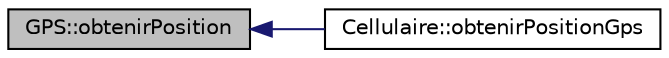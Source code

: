 digraph "GPS::obtenirPosition"
{
  bgcolor="transparent";
  edge [fontname="Helvetica",fontsize="10",labelfontname="Helvetica",labelfontsize="10"];
  node [fontname="Helvetica",fontsize="10",shape=record];
  rankdir="LR";
  Node1 [label="GPS::obtenirPosition",height=0.2,width=0.4,color="black", fillcolor="grey75", style="filled", fontcolor="black"];
  Node1 -> Node2 [dir="back",color="midnightblue",fontsize="10",style="solid",fontname="Helvetica"];
  Node2 [label="Cellulaire::obtenirPositionGps",height=0.2,width=0.4,color="black",URL="$class_cellulaire.html#abb5490274e09ba03c86313da5c3e7c83",tooltip="Accède à la variable position_ de la variable gps_. "];
}
